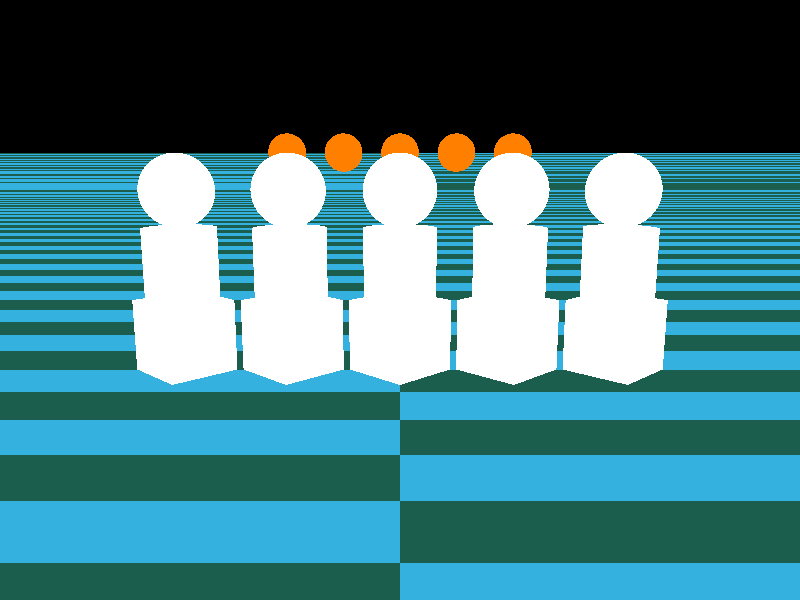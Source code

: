 // Persistence Of Vision raytracer version 3.5 sample file.
// This file demonstrates the use of the file "ior.inc" and a few other
// interesting and useful tricks.  It can take a bit of time to render,
// (he said, understatingly), because of the transparency and because of
// the 7 element light bank (flourescent tube?).  Eliminating some of the
// lights (and adjusting the brightness color, "Watts", accordingly)
// will help quite a bit.
//
// -w320 -h240
// -w800 -h600 +a0.3

global_settings { max_trace_level 20 assumed_gamma 2.2 }

#include "colors.inc"
#include "shapes.inc"
#include "textures.inc"
#include "glass.inc"
#include "consts.inc"              // Index of refraction constants

camera {
   location <0, 5, -20>
   direction z
   angle 57
   up  <0.0, 1.0, 0.0>
   right <4/3, 0.0, 0.0>
   look_at <0, 1, 0>
}

// Assemble a bank of lights here, on the ground...
#declare Watts = color Gray25;
#declare Light_Distance = -50;

union {
    light_source  { <-6, 0, Light_Distance>  color Watts  }
    light_source  { <-4, 0, Light_Distance>  color Watts  }
    light_source  { <-2, 0, Light_Distance>  color Watts  }
    light_source  { < 0, 0, Light_Distance>  color Watts  }
    light_source  { < 2, 0, Light_Distance>  color Watts  }
    light_source  { < 4, 0, Light_Distance>  color Watts  }
    light_source  { < 6, 0, Light_Distance>  color Watts  }

    rotate 60*x           // ... and hoist 'em up into the air

    pigment { White }  // Doesn't do anything but suppresses a parser warning
}


// Horozontally striped floor
plane { y, -1
   pigment {
      checker color HuntersGreen color SummerSky
      scale <32000, 1, 2>
   }
   finish {
      ambient 0.1
      diffuse 0.6
   }
}


#declare Hummer =
union {
   union {
      object { UnitBox }
      object { Disk_Y translate 2*y }
      sphere { <0, 4, 0>, 1 }
      rotate 45*y
    //  interior{I_Glass}
   }

   // Let's attach an orange sphere to this thing... off in the distance,
   // so it'll be automatically repeated as we repeat the rest of the
   // object (see below)
   sphere { <0, 5, 20>, 1
      texture {
         finish { Shiny }
         pigment {Orange}
      }

    }
}

// Set up a default texture for all objects that follow that don't already
// have a texture of their own
default { texture { T_Glass1 } }


// Now lay out five of those Hummers
object { Hummer
   translate -6*x
   interior { ior Diamond_Ior }
}

object { Hummer
   translate -3*x
   interior { ior Flint_Glass_Ior }
}

object { Hummer
   translate 0*x
   interior { ior Crown_Glass_Ior }
}

object { Hummer
   translate 3*x
   interior { ior Water_Ior }
}

object { Hummer
   translate 6*x
   interior { ior Air_Ior }
}
// end of file iortest.pov
